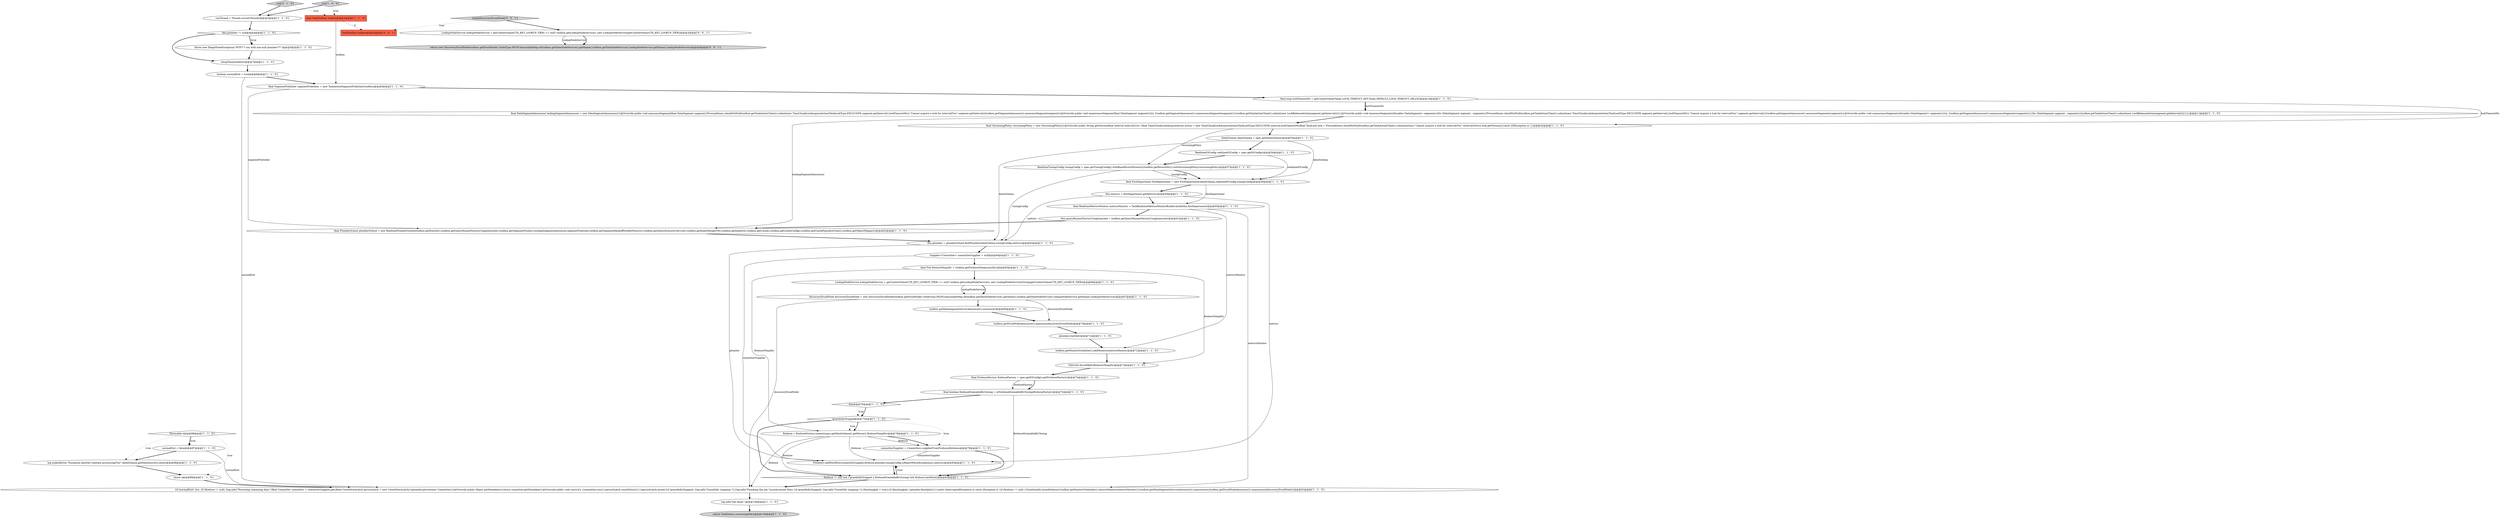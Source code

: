 digraph {
35 [style = filled, label = "boolean normalExit = true@@@8@@@['1', '1', '0']", fillcolor = white, shape = ellipse image = "AAA0AAABBB1BBB"];
7 [style = filled, label = "Supplier<Committer> committerSupplier = null@@@64@@@['1', '1', '0']", fillcolor = white, shape = ellipse image = "AAA0AAABBB1BBB"];
11 [style = filled, label = "this.metrics = fireDepartment.getMetrics()@@@59@@@['1', '1', '0']", fillcolor = white, shape = ellipse image = "AAA0AAABBB1BBB"];
48 [style = filled, label = "return new DiscoveryDruidNode(toolbox.getDruidNode(),NodeType.PEON,ImmutableMap.of(toolbox.getDataNodeService().getName(),toolbox.getDataNodeService(),lookupNodeService.getName(),lookupNodeService))@@@4@@@['0', '0', '1']", fillcolor = lightgray, shape = ellipse image = "AAA0AAABBB3BBB"];
28 [style = filled, label = "DiscoveryDruidNode discoveryDruidNode = new DiscoveryDruidNode(toolbox.getDruidNode(),NodeType.PEON,ImmutableMap.of(toolbox.getDataNodeService().getName(),toolbox.getDataNodeService(),lookupNodeService.getName(),lookupNodeService))@@@67@@@['1', '1', '0']", fillcolor = white, shape = ellipse image = "AAA0AAABBB1BBB"];
37 [style = filled, label = "throw e@@@89@@@['1', '1', '0']", fillcolor = white, shape = ellipse image = "AAA0AAABBB1BBB"];
15 [style = filled, label = "LookupNodeService lookupNodeService = getContextValue(CTX_KEY_LOOKUP_TIER) == null? toolbox.getLookupNodeService(): new LookupNodeService((String)getContextValue(CTX_KEY_LOOKUP_TIER))@@@66@@@['1', '1', '0']", fillcolor = white, shape = ellipse image = "AAA0AAABBB1BBB"];
18 [style = filled, label = "final boolean firehoseDrainableByClosing = isFirehoseDrainableByClosing(firehoseFactory)@@@75@@@['1', '1', '0']", fillcolor = white, shape = ellipse image = "AAA0AAABBB1BBB"];
42 [style = filled, label = "throw new IllegalStateException(\"WTF?!? run with non-null plumber??!\")@@@5@@@['1', '1', '0']", fillcolor = white, shape = ellipse image = "AAA0AAABBB1BBB"];
47 [style = filled, label = "LookupNodeService lookupNodeService = getContextValue(CTX_KEY_LOOKUP_TIER) == null? toolbox.getLookupNodeService(): new LookupNodeService(getContextValue(CTX_KEY_LOOKUP_TIER))@@@3@@@['0', '0', '1']", fillcolor = white, shape = ellipse image = "AAA0AAABBB3BBB"];
43 [style = filled, label = "plumber.startJob()@@@71@@@['1', '1', '0']", fillcolor = white, shape = ellipse image = "AAA0AAABBB1BBB"];
27 [style = filled, label = "RealtimeIOConfig realtimeIOConfig = spec.getIOConfig()@@@56@@@['1', '1', '0']", fillcolor = white, shape = ellipse image = "AAA0AAABBB1BBB"];
44 [style = filled, label = "run['0', '1', '0']", fillcolor = lightgray, shape = diamond image = "AAA0AAABBB2BBB"];
9 [style = filled, label = "final PlumberSchool plumberSchool = new RealtimePlumberSchool(toolbox.getEmitter(),toolbox.getQueryRunnerFactoryConglomerate(),toolbox.getSegmentPusher(),lockingSegmentAnnouncer,segmentPublisher,toolbox.getSegmentHandoffNotifierFactory(),toolbox.getQueryExecutorService(),toolbox.getIndexMergerV9(),toolbox.getIndexIO(),toolbox.getCache(),toolbox.getCacheConfig(),toolbox.getCachePopulatorStats(),toolbox.getObjectMapper())@@@62@@@['1', '1', '0']", fillcolor = white, shape = ellipse image = "AAA0AAABBB1BBB"];
41 [style = filled, label = "setupTimeoutAlert()@@@7@@@['1', '1', '0']", fillcolor = white, shape = ellipse image = "AAA0AAABBB1BBB"];
19 [style = filled, label = "{if (normalExit) {try {if (firehose != null) {log.info(\"Persisting remaining data.\")final Committer committer = committerSupplier.get()final CountDownLatch persistLatch = new CountDownLatch(1)plumber.persist(new Committer(){@Override public Object getMetadata(){return committer.getMetadata()}@Override public void run(){try {committer.run()}{persistLatch.countDown()}}})persistLatch.await()}if (gracefullyStopped) {log.info(\"Gracefully stopping.\")}{log.info(\"Finishing the job.\")synchronized (this) {if (gracefullyStopped) {log.info(\"Gracefully stopping.\")}{finishingJob = true}}if (finishingJob) {plumber.finishJob()}}}catch (InterruptedException e) catch (Exception e) {if (firehose != null) {CloseQuietly.close(firehose)}toolbox.getMonitorScheduler().removeMonitor(metricsMonitor)}}toolbox.getDataSegmentServerAnnouncer().unannounce()toolbox.getDruidNodeAnnouncer().unannounce(discoveryDruidNode)}@@@91@@@['1', '1', '0']", fillcolor = white, shape = ellipse image = "AAA0AAABBB1BBB"];
20 [style = filled, label = "final TaskToolbox toolbox@@@2@@@['1', '1', '0']", fillcolor = tomato, shape = box image = "AAA0AAABBB1BBB"];
36 [style = filled, label = "log.info(\"Job done!\")@@@149@@@['1', '1', '0']", fillcolor = white, shape = ellipse image = "AAA0AAABBB1BBB"];
2 [style = filled, label = "this@@@76@@@['1', '1', '0']", fillcolor = white, shape = diamond image = "AAA0AAABBB1BBB"];
3 [style = filled, label = "normalExit = false@@@87@@@['1', '1', '0']", fillcolor = white, shape = ellipse image = "AAA0AAABBB1BBB"];
34 [style = filled, label = "run['1', '0', '0']", fillcolor = lightgray, shape = diamond image = "AAA0AAABBB1BBB"];
8 [style = filled, label = "FileUtils.forceMkdir(firehoseTempDir)@@@73@@@['1', '1', '0']", fillcolor = white, shape = ellipse image = "AAA0AAABBB1BBB"];
13 [style = filled, label = "final FireDepartment fireDepartment = new FireDepartment(dataSchema,realtimeIOConfig,tuningConfig)@@@58@@@['1', '1', '0']", fillcolor = white, shape = ellipse image = "AAA0AAABBB1BBB"];
46 [style = filled, label = "TaskToolbox toolbox@@@2@@@['0', '0', '1']", fillcolor = tomato, shape = box image = "AAA0AAABBB3BBB"];
24 [style = filled, label = "Plumbers.addNextRow(committerSupplier,firehose,plumber,tuningConfig.isReportParseExceptions(),metrics)@@@83@@@['1', '1', '0']", fillcolor = white, shape = ellipse image = "AAA0AAABBB1BBB"];
29 [style = filled, label = "final DataSegmentAnnouncer lockingSegmentAnnouncer = new DataSegmentAnnouncer(){@Override public void announceSegment(final DataSegment segment){Preconditions.checkNotNull(toolbox.getTaskActionClient().submit(new TimeChunkLockAcquireAction(TaskLockType.EXCLUSIVE,segment.getInterval(),lockTimeoutMs)),\"Cannot acquire a lock for interval(%s(\",segment.getInterval())toolbox.getSegmentAnnouncer().announceSegment(segment)}@Override public void unannounceSegment(final DataSegment segment){try {toolbox.getSegmentAnnouncer().unannounceSegment(segment)}{toolbox.getTaskActionClient().submit(new LockReleaseAction(segment.getInterval()))}}@Override public void announceSegments(Iterable<DataSegment> segments){for (DataSegment segment : segments){Preconditions.checkNotNull(toolbox.getTaskActionClient().submit(new TimeChunkLockAcquireAction(TaskLockType.EXCLUSIVE,segment.getInterval(),lockTimeoutMs)),\"Cannot acquire a lock for interval(%s(\",segment.getInterval())}toolbox.getSegmentAnnouncer().announceSegments(segments)}@Override public void unannounceSegments(Iterable<DataSegment> segments){try {toolbox.getSegmentAnnouncer().unannounceSegments(segments)}{for (DataSegment segment : segments){toolbox.getTaskActionClient().submit(new LockReleaseAction(segment.getInterval()))}}}}@@@11@@@['1', '1', '0']", fillcolor = white, shape = ellipse image = "AAA0AAABBB1BBB"];
10 [style = filled, label = "final long lockTimeoutMs = getContextValue(Tasks.LOCK_TIMEOUT_KEY,Tasks.DEFAULT_LOCK_TIMEOUT_MILLIS)@@@10@@@['1', '1', '0']", fillcolor = white, shape = ellipse image = "AAA0AAABBB1BBB"];
17 [style = filled, label = "this.plumber = plumberSchool.findPlumber(dataSchema,tuningConfig,metrics)@@@63@@@['1', '1', '0']", fillcolor = white, shape = ellipse image = "AAA0AAABBB1BBB"];
31 [style = filled, label = "final File firehoseTempDir = toolbox.getFirehoseTemporaryDir()@@@65@@@['1', '1', '0']", fillcolor = white, shape = ellipse image = "AAA0AAABBB1BBB"];
12 [style = filled, label = "return TaskStatus.success(getId())@@@150@@@['1', '1', '0']", fillcolor = lightgray, shape = ellipse image = "AAA0AAABBB1BBB"];
45 [style = filled, label = "createDiscoveryDruidNode['0', '0', '1']", fillcolor = lightgray, shape = diamond image = "AAA0AAABBB3BBB"];
39 [style = filled, label = "final SegmentPublisher segmentPublisher = new TaskActionSegmentPublisher(toolbox)@@@9@@@['1', '1', '0']", fillcolor = white, shape = ellipse image = "AAA0AAABBB1BBB"];
33 [style = filled, label = "Throwable e@@@86@@@['1', '1', '0']", fillcolor = white, shape = diamond image = "AAA0AAABBB1BBB"];
32 [style = filled, label = "firehose != null && (!gracefullyStopped || firehoseDrainableByClosing) && firehose.hasMore()@@@82@@@['1', '1', '0']", fillcolor = white, shape = diamond image = "AAA0AAABBB1BBB"];
16 [style = filled, label = "toolbox.getMonitorScheduler().addMonitor(metricsMonitor)@@@72@@@['1', '1', '0']", fillcolor = white, shape = ellipse image = "AAA0AAABBB1BBB"];
5 [style = filled, label = "final FirehoseFactory firehoseFactory = spec.getIOConfig().getFirehoseFactory()@@@74@@@['1', '1', '0']", fillcolor = white, shape = ellipse image = "AAA0AAABBB1BBB"];
1 [style = filled, label = "final RealtimeMetricsMonitor metricsMonitor = TaskRealtimeMetricsMonitorBuilder.build(this,fireDepartment)@@@60@@@['1', '1', '0']", fillcolor = white, shape = ellipse image = "AAA0AAABBB1BBB"];
22 [style = filled, label = "runThread = Thread.currentThread()@@@3@@@['1', '1', '0']", fillcolor = white, shape = ellipse image = "AAA0AAABBB1BBB"];
38 [style = filled, label = "toolbox.getDataSegmentServerAnnouncer().announce()@@@69@@@['1', '1', '0']", fillcolor = white, shape = ellipse image = "AAA0AAABBB1BBB"];
30 [style = filled, label = "RealtimeTuningConfig tuningConfig = spec.getTuningConfig().withBasePersistDirectory(toolbox.getPersistDir()).withVersioningPolicy(versioningPolicy)@@@57@@@['1', '1', '0']", fillcolor = white, shape = ellipse image = "AAA0AAABBB1BBB"];
14 [style = filled, label = "this.plumber != null@@@4@@@['1', '1', '0']", fillcolor = white, shape = diamond image = "AAA0AAABBB1BBB"];
26 [style = filled, label = "this.queryRunnerFactoryConglomerate = toolbox.getQueryRunnerFactoryConglomerate()@@@61@@@['1', '1', '0']", fillcolor = white, shape = ellipse image = "AAA0AAABBB1BBB"];
21 [style = filled, label = "committerSupplier = Committers.supplierFromFirehose(firehose)@@@79@@@['1', '1', '0']", fillcolor = white, shape = ellipse image = "AAA0AAABBB1BBB"];
40 [style = filled, label = "firehose = firehoseFactory.connect(spec.getDataSchema().getParser(),firehoseTempDir)@@@78@@@['1', '1', '0']", fillcolor = white, shape = ellipse image = "AAA0AAABBB1BBB"];
0 [style = filled, label = "final VersioningPolicy versioningPolicy = new VersioningPolicy(){@Override public String getVersion(final Interval interval){try {final TimeChunkLockAcquireAction action = new TimeChunkLockAcquireAction(TaskLockType.EXCLUSIVE,interval,lockTimeoutMs)final TaskLock lock = Preconditions.checkNotNull(toolbox.getTaskActionClient().submit(action),\"Cannot acquire a lock for interval(%s(\",interval)return lock.getVersion()}catch (IOException e) }}@@@42@@@['1', '1', '0']", fillcolor = white, shape = ellipse image = "AAA0AAABBB1BBB"];
6 [style = filled, label = "DataSchema dataSchema = spec.getDataSchema()@@@55@@@['1', '1', '0']", fillcolor = white, shape = ellipse image = "AAA0AAABBB1BBB"];
25 [style = filled, label = "toolbox.getDruidNodeAnnouncer().announce(discoveryDruidNode)@@@70@@@['1', '1', '0']", fillcolor = white, shape = ellipse image = "AAA0AAABBB1BBB"];
4 [style = filled, label = "log.makeAlert(e,\"Exception aborted realtime processing(%s(\",dataSchema.getDataSource()).emit()@@@88@@@['1', '1', '0']", fillcolor = white, shape = ellipse image = "AAA0AAABBB1BBB"];
23 [style = filled, label = "!gracefullyStopped@@@77@@@['1', '1', '0']", fillcolor = white, shape = diamond image = "AAA0AAABBB1BBB"];
24->32 [style = bold, label=""];
23->32 [style = bold, label=""];
6->17 [style = solid, label="dataSchema"];
11->17 [style = solid, label="metrics"];
28->25 [style = solid, label="discoveryDruidNode"];
21->32 [style = bold, label=""];
28->19 [style = solid, label="discoveryDruidNode"];
30->13 [style = bold, label=""];
41->35 [style = bold, label=""];
5->18 [style = solid, label="firehoseFactory"];
13->11 [style = bold, label=""];
1->16 [style = solid, label="metricsMonitor"];
37->19 [style = bold, label=""];
0->30 [style = solid, label="versioningPolicy"];
22->14 [style = bold, label=""];
23->21 [style = dotted, label="true"];
9->17 [style = bold, label=""];
27->30 [style = bold, label=""];
34->20 [style = dotted, label="true"];
33->37 [style = dotted, label="true"];
1->19 [style = solid, label="metricsMonitor"];
5->18 [style = bold, label=""];
44->20 [style = dotted, label="true"];
27->13 [style = solid, label="realtimeIOConfig"];
33->4 [style = dotted, label="true"];
31->8 [style = solid, label="firehoseTempDir"];
38->25 [style = bold, label=""];
15->28 [style = solid, label="lookupNodeService"];
30->13 [style = solid, label="tuningConfig"];
8->5 [style = bold, label=""];
3->19 [style = solid, label="normalExit"];
20->39 [style = solid, label="toolbox"];
18->32 [style = solid, label="firehoseDrainableByClosing"];
28->38 [style = bold, label=""];
17->24 [style = solid, label="plumber"];
40->21 [style = solid, label="firehose"];
16->8 [style = bold, label=""];
11->24 [style = solid, label="metrics"];
26->9 [style = bold, label=""];
14->41 [style = bold, label=""];
43->16 [style = bold, label=""];
6->27 [style = bold, label=""];
32->24 [style = dotted, label="true"];
25->43 [style = bold, label=""];
40->24 [style = solid, label="firehose"];
36->12 [style = bold, label=""];
34->22 [style = bold, label=""];
31->15 [style = bold, label=""];
10->0 [style = solid, label="lockTimeoutMs"];
0->6 [style = bold, label=""];
29->9 [style = solid, label="lockingSegmentAnnouncer"];
2->23 [style = dotted, label="true"];
47->48 [style = solid, label="lookupNodeService"];
40->19 [style = solid, label="firehose"];
47->48 [style = bold, label=""];
42->41 [style = bold, label=""];
39->10 [style = bold, label=""];
30->17 [style = solid, label="tuningConfig"];
7->31 [style = bold, label=""];
23->40 [style = bold, label=""];
1->26 [style = bold, label=""];
17->7 [style = bold, label=""];
10->29 [style = solid, label="lockTimeoutMs"];
3->4 [style = bold, label=""];
14->42 [style = dotted, label="true"];
23->40 [style = dotted, label="true"];
21->24 [style = solid, label="committerSupplier"];
18->2 [style = bold, label=""];
14->42 [style = bold, label=""];
11->1 [style = bold, label=""];
45->47 [style = bold, label=""];
10->29 [style = bold, label=""];
40->32 [style = solid, label="firehose"];
35->39 [style = bold, label=""];
4->37 [style = bold, label=""];
40->21 [style = bold, label=""];
29->0 [style = bold, label=""];
19->36 [style = bold, label=""];
15->28 [style = bold, label=""];
35->19 [style = solid, label="normalExit"];
33->3 [style = bold, label=""];
7->24 [style = solid, label="committerSupplier"];
6->13 [style = solid, label="dataSchema"];
20->46 [style = dashed, label="0"];
13->1 [style = solid, label="fireDepartment"];
31->40 [style = solid, label="firehoseTempDir"];
45->46 [style = dotted, label="true"];
44->22 [style = bold, label=""];
32->19 [style = bold, label=""];
39->9 [style = solid, label="segmentPublisher"];
2->23 [style = bold, label=""];
33->3 [style = dotted, label="true"];
32->24 [style = bold, label=""];
}
